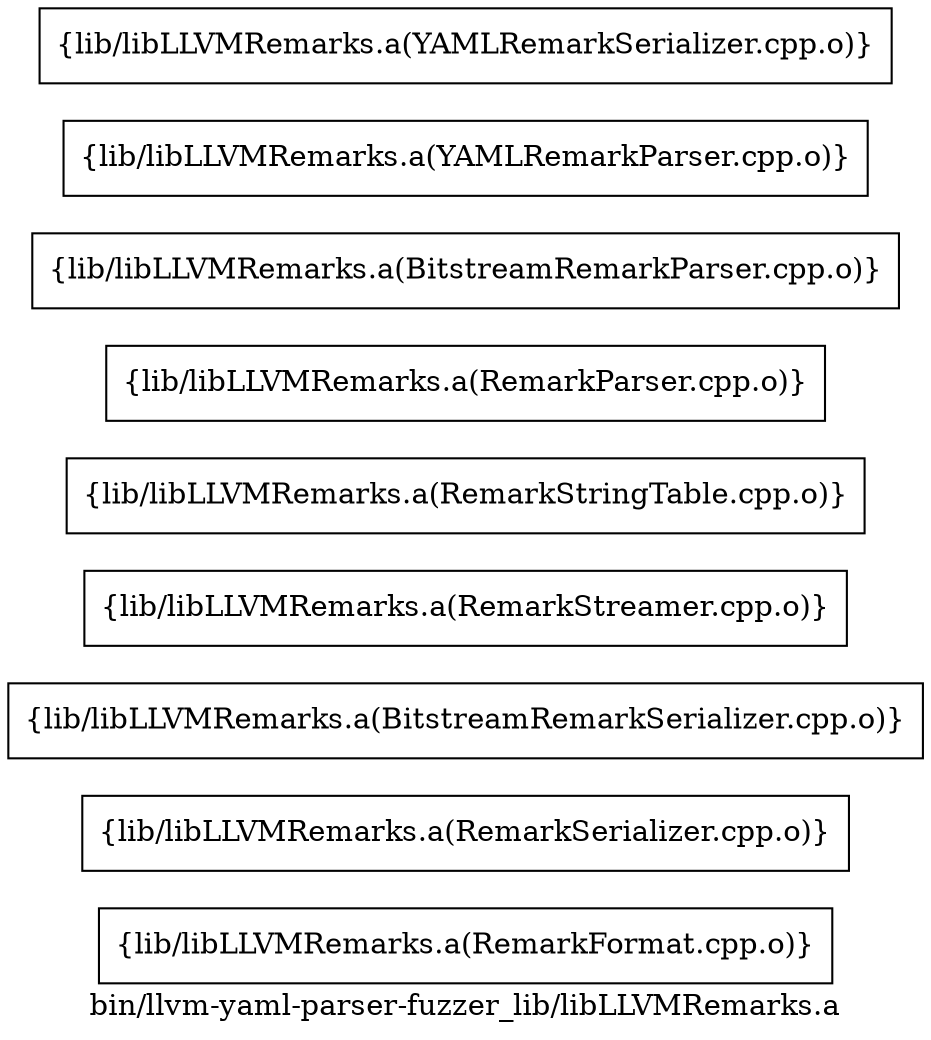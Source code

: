 digraph "bin/llvm-yaml-parser-fuzzer_lib/libLLVMRemarks.a" {
	label="bin/llvm-yaml-parser-fuzzer_lib/libLLVMRemarks.a";
	rankdir=LR;

	Node0x5596a799b7d8 [shape=record,shape=box,group=0,label="{lib/libLLVMRemarks.a(RemarkFormat.cpp.o)}"];
	Node0x5596a79a35c8 [shape=record,shape=box,group=0,label="{lib/libLLVMRemarks.a(RemarkSerializer.cpp.o)}"];
	Node0x5596a79a3cf8 [shape=record,shape=box,group=0,label="{lib/libLLVMRemarks.a(BitstreamRemarkSerializer.cpp.o)}"];
	Node0x5596a799cf98 [shape=record,shape=box,group=0,label="{lib/libLLVMRemarks.a(RemarkStreamer.cpp.o)}"];
	Node0x5596a799d1c8 [shape=record,shape=box,group=0,label="{lib/libLLVMRemarks.a(RemarkStringTable.cpp.o)}"];
	Node0x5596a799de48 [shape=record,shape=box,group=0,label="{lib/libLLVMRemarks.a(RemarkParser.cpp.o)}"];
	Node0x5596a799e488 [shape=record,shape=box,group=0,label="{lib/libLLVMRemarks.a(BitstreamRemarkParser.cpp.o)}"];
	Node0x5596a799f108 [shape=record,shape=box,group=0,label="{lib/libLLVMRemarks.a(YAMLRemarkParser.cpp.o)}"];
	Node0x5596a799e9d8 [shape=record,shape=box,group=0,label="{lib/libLLVMRemarks.a(YAMLRemarkSerializer.cpp.o)}"];
}
